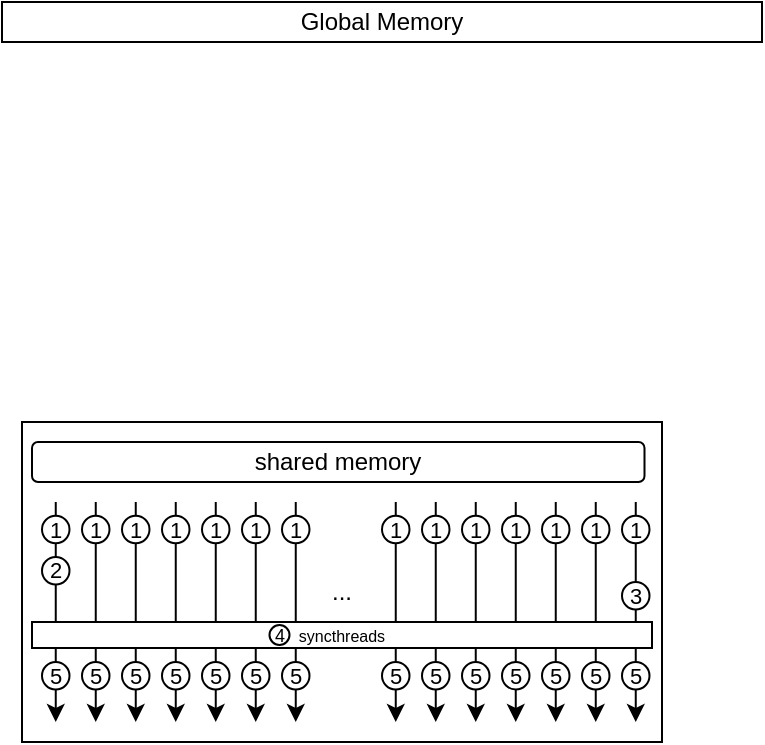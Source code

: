 <mxfile version="22.1.3" type="github">
  <diagram name="Page-1" id="dNXU90C2GVVFEEsE79y2">
    <mxGraphModel dx="502" dy="263" grid="1" gridSize="10" guides="1" tooltips="1" connect="1" arrows="1" fold="1" page="1" pageScale="1" pageWidth="850" pageHeight="1100" math="0" shadow="0">
      <root>
        <mxCell id="0" />
        <mxCell id="1" parent="0" />
        <mxCell id="aTFZdoQBLUPeIrWeXTr6-1" value="" style="rounded=0;whiteSpace=wrap;html=1;" vertex="1" parent="1">
          <mxGeometry x="190" y="500" width="320" height="160" as="geometry" />
        </mxCell>
        <mxCell id="aTFZdoQBLUPeIrWeXTr6-2" value="Global Memory" style="rounded=0;whiteSpace=wrap;html=1;" vertex="1" parent="1">
          <mxGeometry x="180" y="290" width="380" height="20" as="geometry" />
        </mxCell>
        <mxCell id="aTFZdoQBLUPeIrWeXTr6-62" value="" style="group" vertex="1" connectable="0" parent="1">
          <mxGeometry x="200" y="540" width="13.75" height="110" as="geometry" />
        </mxCell>
        <mxCell id="aTFZdoQBLUPeIrWeXTr6-63" value="" style="endArrow=classic;html=1;rounded=0;" edge="1" parent="aTFZdoQBLUPeIrWeXTr6-62">
          <mxGeometry width="50" height="50" relative="1" as="geometry">
            <mxPoint x="6.875" as="sourcePoint" />
            <mxPoint x="6.875" y="110" as="targetPoint" />
          </mxGeometry>
        </mxCell>
        <mxCell id="aTFZdoQBLUPeIrWeXTr6-64" value="1" style="ellipse;whiteSpace=wrap;html=1;align=center;fontSize=11;" vertex="1" parent="aTFZdoQBLUPeIrWeXTr6-62">
          <mxGeometry y="6.875" width="13.75" height="13.75" as="geometry" />
        </mxCell>
        <mxCell id="aTFZdoQBLUPeIrWeXTr6-65" value="2" style="ellipse;whiteSpace=wrap;html=1;align=center;fontSize=11;" vertex="1" parent="aTFZdoQBLUPeIrWeXTr6-62">
          <mxGeometry y="27.5" width="13.75" height="13.75" as="geometry" />
        </mxCell>
        <mxCell id="aTFZdoQBLUPeIrWeXTr6-67" value="5" style="ellipse;whiteSpace=wrap;html=1;align=center;fontSize=11;" vertex="1" parent="aTFZdoQBLUPeIrWeXTr6-62">
          <mxGeometry y="80.005" width="13.75" height="13.75" as="geometry" />
        </mxCell>
        <mxCell id="aTFZdoQBLUPeIrWeXTr6-104" value="" style="group" vertex="1" connectable="0" parent="1">
          <mxGeometry x="390" y="540" width="13.75" height="110" as="geometry" />
        </mxCell>
        <mxCell id="aTFZdoQBLUPeIrWeXTr6-105" value="" style="endArrow=classic;html=1;rounded=0;" edge="1" parent="aTFZdoQBLUPeIrWeXTr6-104">
          <mxGeometry width="50" height="50" relative="1" as="geometry">
            <mxPoint x="6.875" as="sourcePoint" />
            <mxPoint x="6.875" y="110" as="targetPoint" />
          </mxGeometry>
        </mxCell>
        <mxCell id="aTFZdoQBLUPeIrWeXTr6-106" value="1" style="ellipse;whiteSpace=wrap;html=1;align=center;fontSize=11;" vertex="1" parent="aTFZdoQBLUPeIrWeXTr6-104">
          <mxGeometry y="6.875" width="13.75" height="13.75" as="geometry" />
        </mxCell>
        <mxCell id="aTFZdoQBLUPeIrWeXTr6-109" value="5" style="ellipse;whiteSpace=wrap;html=1;align=center;fontSize=11;" vertex="1" parent="aTFZdoQBLUPeIrWeXTr6-104">
          <mxGeometry y="80.005" width="13.75" height="13.75" as="geometry" />
        </mxCell>
        <mxCell id="aTFZdoQBLUPeIrWeXTr6-110" value="" style="group" vertex="1" connectable="0" parent="1">
          <mxGeometry x="490" y="540" width="13.75" height="110" as="geometry" />
        </mxCell>
        <mxCell id="aTFZdoQBLUPeIrWeXTr6-111" value="" style="endArrow=classic;html=1;rounded=0;" edge="1" parent="aTFZdoQBLUPeIrWeXTr6-110">
          <mxGeometry width="50" height="50" relative="1" as="geometry">
            <mxPoint x="6.875" as="sourcePoint" />
            <mxPoint x="6.875" y="110" as="targetPoint" />
          </mxGeometry>
        </mxCell>
        <mxCell id="aTFZdoQBLUPeIrWeXTr6-112" value="1" style="ellipse;whiteSpace=wrap;html=1;align=center;fontSize=11;" vertex="1" parent="aTFZdoQBLUPeIrWeXTr6-110">
          <mxGeometry y="6.875" width="13.75" height="13.75" as="geometry" />
        </mxCell>
        <mxCell id="aTFZdoQBLUPeIrWeXTr6-114" value="3" style="ellipse;whiteSpace=wrap;html=1;align=center;fontSize=11;" vertex="1" parent="aTFZdoQBLUPeIrWeXTr6-110">
          <mxGeometry y="40" width="13.75" height="13.75" as="geometry" />
        </mxCell>
        <mxCell id="aTFZdoQBLUPeIrWeXTr6-115" value="5" style="ellipse;whiteSpace=wrap;html=1;align=center;fontSize=11;" vertex="1" parent="aTFZdoQBLUPeIrWeXTr6-110">
          <mxGeometry y="80.005" width="13.75" height="13.75" as="geometry" />
        </mxCell>
        <mxCell id="aTFZdoQBLUPeIrWeXTr6-116" value="" style="group" vertex="1" connectable="0" parent="1">
          <mxGeometry x="410" y="540" width="13.75" height="110" as="geometry" />
        </mxCell>
        <mxCell id="aTFZdoQBLUPeIrWeXTr6-117" value="" style="endArrow=classic;html=1;rounded=0;" edge="1" parent="aTFZdoQBLUPeIrWeXTr6-116">
          <mxGeometry width="50" height="50" relative="1" as="geometry">
            <mxPoint x="6.875" as="sourcePoint" />
            <mxPoint x="6.875" y="110" as="targetPoint" />
          </mxGeometry>
        </mxCell>
        <mxCell id="aTFZdoQBLUPeIrWeXTr6-118" value="1" style="ellipse;whiteSpace=wrap;html=1;align=center;fontSize=11;" vertex="1" parent="aTFZdoQBLUPeIrWeXTr6-116">
          <mxGeometry y="6.875" width="13.75" height="13.75" as="geometry" />
        </mxCell>
        <mxCell id="aTFZdoQBLUPeIrWeXTr6-121" value="5" style="ellipse;whiteSpace=wrap;html=1;align=center;fontSize=11;" vertex="1" parent="aTFZdoQBLUPeIrWeXTr6-116">
          <mxGeometry y="80.005" width="13.75" height="13.75" as="geometry" />
        </mxCell>
        <mxCell id="aTFZdoQBLUPeIrWeXTr6-122" value="" style="group" vertex="1" connectable="0" parent="1">
          <mxGeometry x="430" y="540" width="13.75" height="110" as="geometry" />
        </mxCell>
        <mxCell id="aTFZdoQBLUPeIrWeXTr6-123" value="" style="endArrow=classic;html=1;rounded=0;" edge="1" parent="aTFZdoQBLUPeIrWeXTr6-122">
          <mxGeometry width="50" height="50" relative="1" as="geometry">
            <mxPoint x="6.875" as="sourcePoint" />
            <mxPoint x="6.875" y="110" as="targetPoint" />
          </mxGeometry>
        </mxCell>
        <mxCell id="aTFZdoQBLUPeIrWeXTr6-124" value="1" style="ellipse;whiteSpace=wrap;html=1;align=center;fontSize=11;" vertex="1" parent="aTFZdoQBLUPeIrWeXTr6-122">
          <mxGeometry y="6.875" width="13.75" height="13.75" as="geometry" />
        </mxCell>
        <mxCell id="aTFZdoQBLUPeIrWeXTr6-127" value="5" style="ellipse;whiteSpace=wrap;html=1;align=center;fontSize=11;" vertex="1" parent="aTFZdoQBLUPeIrWeXTr6-122">
          <mxGeometry y="80.005" width="13.75" height="13.75" as="geometry" />
        </mxCell>
        <mxCell id="aTFZdoQBLUPeIrWeXTr6-128" value="" style="group" vertex="1" connectable="0" parent="1">
          <mxGeometry x="450" y="540" width="13.75" height="110" as="geometry" />
        </mxCell>
        <mxCell id="aTFZdoQBLUPeIrWeXTr6-129" value="" style="endArrow=classic;html=1;rounded=0;" edge="1" parent="aTFZdoQBLUPeIrWeXTr6-128">
          <mxGeometry width="50" height="50" relative="1" as="geometry">
            <mxPoint x="6.875" as="sourcePoint" />
            <mxPoint x="6.875" y="110" as="targetPoint" />
          </mxGeometry>
        </mxCell>
        <mxCell id="aTFZdoQBLUPeIrWeXTr6-130" value="1" style="ellipse;whiteSpace=wrap;html=1;align=center;fontSize=11;" vertex="1" parent="aTFZdoQBLUPeIrWeXTr6-128">
          <mxGeometry y="6.875" width="13.75" height="13.75" as="geometry" />
        </mxCell>
        <mxCell id="aTFZdoQBLUPeIrWeXTr6-133" value="5" style="ellipse;whiteSpace=wrap;html=1;align=center;fontSize=11;" vertex="1" parent="aTFZdoQBLUPeIrWeXTr6-128">
          <mxGeometry y="80.005" width="13.75" height="13.75" as="geometry" />
        </mxCell>
        <mxCell id="aTFZdoQBLUPeIrWeXTr6-134" value="" style="group" vertex="1" connectable="0" parent="1">
          <mxGeometry x="470" y="540" width="13.75" height="110" as="geometry" />
        </mxCell>
        <mxCell id="aTFZdoQBLUPeIrWeXTr6-135" value="" style="endArrow=classic;html=1;rounded=0;" edge="1" parent="aTFZdoQBLUPeIrWeXTr6-134">
          <mxGeometry width="50" height="50" relative="1" as="geometry">
            <mxPoint x="6.875" as="sourcePoint" />
            <mxPoint x="6.875" y="110" as="targetPoint" />
          </mxGeometry>
        </mxCell>
        <mxCell id="aTFZdoQBLUPeIrWeXTr6-136" value="1" style="ellipse;whiteSpace=wrap;html=1;align=center;fontSize=11;" vertex="1" parent="aTFZdoQBLUPeIrWeXTr6-134">
          <mxGeometry y="6.875" width="13.75" height="13.75" as="geometry" />
        </mxCell>
        <mxCell id="aTFZdoQBLUPeIrWeXTr6-139" value="5" style="ellipse;whiteSpace=wrap;html=1;align=center;fontSize=11;" vertex="1" parent="aTFZdoQBLUPeIrWeXTr6-134">
          <mxGeometry y="80.005" width="13.75" height="13.75" as="geometry" />
        </mxCell>
        <mxCell id="aTFZdoQBLUPeIrWeXTr6-140" value="" style="group" vertex="1" connectable="0" parent="1">
          <mxGeometry x="370" y="540" width="13.75" height="110" as="geometry" />
        </mxCell>
        <mxCell id="aTFZdoQBLUPeIrWeXTr6-141" value="" style="endArrow=classic;html=1;rounded=0;" edge="1" parent="aTFZdoQBLUPeIrWeXTr6-140">
          <mxGeometry width="50" height="50" relative="1" as="geometry">
            <mxPoint x="6.875" as="sourcePoint" />
            <mxPoint x="6.875" y="110" as="targetPoint" />
          </mxGeometry>
        </mxCell>
        <mxCell id="aTFZdoQBLUPeIrWeXTr6-142" value="1" style="ellipse;whiteSpace=wrap;html=1;align=center;fontSize=11;" vertex="1" parent="aTFZdoQBLUPeIrWeXTr6-140">
          <mxGeometry y="6.875" width="13.75" height="13.75" as="geometry" />
        </mxCell>
        <mxCell id="aTFZdoQBLUPeIrWeXTr6-145" value="5" style="ellipse;whiteSpace=wrap;html=1;align=center;fontSize=11;" vertex="1" parent="aTFZdoQBLUPeIrWeXTr6-140">
          <mxGeometry y="80.005" width="13.75" height="13.75" as="geometry" />
        </mxCell>
        <mxCell id="aTFZdoQBLUPeIrWeXTr6-146" value="" style="group" vertex="1" connectable="0" parent="1">
          <mxGeometry x="240" y="540" width="13.75" height="110" as="geometry" />
        </mxCell>
        <mxCell id="aTFZdoQBLUPeIrWeXTr6-147" value="" style="endArrow=classic;html=1;rounded=0;" edge="1" parent="aTFZdoQBLUPeIrWeXTr6-146">
          <mxGeometry width="50" height="50" relative="1" as="geometry">
            <mxPoint x="6.875" as="sourcePoint" />
            <mxPoint x="6.875" y="110" as="targetPoint" />
          </mxGeometry>
        </mxCell>
        <mxCell id="aTFZdoQBLUPeIrWeXTr6-148" value="1" style="ellipse;whiteSpace=wrap;html=1;align=center;fontSize=11;" vertex="1" parent="aTFZdoQBLUPeIrWeXTr6-146">
          <mxGeometry y="6.875" width="13.75" height="13.75" as="geometry" />
        </mxCell>
        <mxCell id="aTFZdoQBLUPeIrWeXTr6-149" value="5" style="ellipse;whiteSpace=wrap;html=1;align=center;fontSize=11;" vertex="1" parent="aTFZdoQBLUPeIrWeXTr6-146">
          <mxGeometry y="80.005" width="13.75" height="13.75" as="geometry" />
        </mxCell>
        <mxCell id="aTFZdoQBLUPeIrWeXTr6-150" value="" style="group" vertex="1" connectable="0" parent="1">
          <mxGeometry x="260" y="540" width="13.75" height="110" as="geometry" />
        </mxCell>
        <mxCell id="aTFZdoQBLUPeIrWeXTr6-151" value="" style="endArrow=classic;html=1;rounded=0;" edge="1" parent="aTFZdoQBLUPeIrWeXTr6-150">
          <mxGeometry width="50" height="50" relative="1" as="geometry">
            <mxPoint x="6.875" as="sourcePoint" />
            <mxPoint x="6.875" y="110" as="targetPoint" />
          </mxGeometry>
        </mxCell>
        <mxCell id="aTFZdoQBLUPeIrWeXTr6-152" value="1" style="ellipse;whiteSpace=wrap;html=1;align=center;fontSize=11;" vertex="1" parent="aTFZdoQBLUPeIrWeXTr6-150">
          <mxGeometry y="6.875" width="13.75" height="13.75" as="geometry" />
        </mxCell>
        <mxCell id="aTFZdoQBLUPeIrWeXTr6-153" value="5" style="ellipse;whiteSpace=wrap;html=1;align=center;fontSize=11;" vertex="1" parent="aTFZdoQBLUPeIrWeXTr6-150">
          <mxGeometry y="80.005" width="13.75" height="13.75" as="geometry" />
        </mxCell>
        <mxCell id="aTFZdoQBLUPeIrWeXTr6-154" value="" style="group" vertex="1" connectable="0" parent="1">
          <mxGeometry x="280" y="540" width="13.75" height="110" as="geometry" />
        </mxCell>
        <mxCell id="aTFZdoQBLUPeIrWeXTr6-155" value="" style="endArrow=classic;html=1;rounded=0;" edge="1" parent="aTFZdoQBLUPeIrWeXTr6-154">
          <mxGeometry width="50" height="50" relative="1" as="geometry">
            <mxPoint x="6.875" as="sourcePoint" />
            <mxPoint x="6.875" y="110" as="targetPoint" />
          </mxGeometry>
        </mxCell>
        <mxCell id="aTFZdoQBLUPeIrWeXTr6-156" value="1" style="ellipse;whiteSpace=wrap;html=1;align=center;fontSize=11;" vertex="1" parent="aTFZdoQBLUPeIrWeXTr6-154">
          <mxGeometry y="6.875" width="13.75" height="13.75" as="geometry" />
        </mxCell>
        <mxCell id="aTFZdoQBLUPeIrWeXTr6-157" value="5" style="ellipse;whiteSpace=wrap;html=1;align=center;fontSize=11;" vertex="1" parent="aTFZdoQBLUPeIrWeXTr6-154">
          <mxGeometry y="80.005" width="13.75" height="13.75" as="geometry" />
        </mxCell>
        <mxCell id="aTFZdoQBLUPeIrWeXTr6-158" value="" style="group" vertex="1" connectable="0" parent="1">
          <mxGeometry x="300" y="540" width="13.75" height="110" as="geometry" />
        </mxCell>
        <mxCell id="aTFZdoQBLUPeIrWeXTr6-159" value="" style="endArrow=classic;html=1;rounded=0;" edge="1" parent="aTFZdoQBLUPeIrWeXTr6-158">
          <mxGeometry width="50" height="50" relative="1" as="geometry">
            <mxPoint x="6.875" as="sourcePoint" />
            <mxPoint x="6.875" y="110" as="targetPoint" />
          </mxGeometry>
        </mxCell>
        <mxCell id="aTFZdoQBLUPeIrWeXTr6-160" value="1" style="ellipse;whiteSpace=wrap;html=1;align=center;fontSize=11;" vertex="1" parent="aTFZdoQBLUPeIrWeXTr6-158">
          <mxGeometry y="6.875" width="13.75" height="13.75" as="geometry" />
        </mxCell>
        <mxCell id="aTFZdoQBLUPeIrWeXTr6-161" value="5" style="ellipse;whiteSpace=wrap;html=1;align=center;fontSize=11;" vertex="1" parent="aTFZdoQBLUPeIrWeXTr6-158">
          <mxGeometry y="80.005" width="13.75" height="13.75" as="geometry" />
        </mxCell>
        <mxCell id="aTFZdoQBLUPeIrWeXTr6-162" value="" style="group" vertex="1" connectable="0" parent="1">
          <mxGeometry x="320" y="540" width="13.75" height="110" as="geometry" />
        </mxCell>
        <mxCell id="aTFZdoQBLUPeIrWeXTr6-163" value="" style="endArrow=classic;html=1;rounded=0;" edge="1" parent="aTFZdoQBLUPeIrWeXTr6-162">
          <mxGeometry width="50" height="50" relative="1" as="geometry">
            <mxPoint x="6.875" as="sourcePoint" />
            <mxPoint x="6.875" y="110" as="targetPoint" />
          </mxGeometry>
        </mxCell>
        <mxCell id="aTFZdoQBLUPeIrWeXTr6-164" value="1" style="ellipse;whiteSpace=wrap;html=1;align=center;fontSize=11;" vertex="1" parent="aTFZdoQBLUPeIrWeXTr6-162">
          <mxGeometry y="6.875" width="13.75" height="13.75" as="geometry" />
        </mxCell>
        <mxCell id="aTFZdoQBLUPeIrWeXTr6-165" value="5" style="ellipse;whiteSpace=wrap;html=1;align=center;fontSize=11;" vertex="1" parent="aTFZdoQBLUPeIrWeXTr6-162">
          <mxGeometry y="80.005" width="13.75" height="13.75" as="geometry" />
        </mxCell>
        <mxCell id="aTFZdoQBLUPeIrWeXTr6-166" value="" style="group" vertex="1" connectable="0" parent="1">
          <mxGeometry x="220" y="540" width="13.75" height="110" as="geometry" />
        </mxCell>
        <mxCell id="aTFZdoQBLUPeIrWeXTr6-167" value="" style="endArrow=classic;html=1;rounded=0;" edge="1" parent="aTFZdoQBLUPeIrWeXTr6-166">
          <mxGeometry width="50" height="50" relative="1" as="geometry">
            <mxPoint x="6.875" as="sourcePoint" />
            <mxPoint x="6.875" y="110" as="targetPoint" />
          </mxGeometry>
        </mxCell>
        <mxCell id="aTFZdoQBLUPeIrWeXTr6-168" value="1" style="ellipse;whiteSpace=wrap;html=1;align=center;fontSize=11;" vertex="1" parent="aTFZdoQBLUPeIrWeXTr6-166">
          <mxGeometry y="6.875" width="13.75" height="13.75" as="geometry" />
        </mxCell>
        <mxCell id="aTFZdoQBLUPeIrWeXTr6-169" value="5" style="ellipse;whiteSpace=wrap;html=1;align=center;fontSize=11;" vertex="1" parent="aTFZdoQBLUPeIrWeXTr6-166">
          <mxGeometry y="80.005" width="13.75" height="13.75" as="geometry" />
        </mxCell>
        <mxCell id="aTFZdoQBLUPeIrWeXTr6-175" value="syncthreads" style="rounded=0;whiteSpace=wrap;html=1;fontSize=8;" vertex="1" parent="1">
          <mxGeometry x="195" y="600" width="310" height="13" as="geometry" />
        </mxCell>
        <mxCell id="aTFZdoQBLUPeIrWeXTr6-176" value="..." style="text;html=1;strokeColor=none;fillColor=none;align=center;verticalAlign=middle;whiteSpace=wrap;rounded=0;" vertex="1" parent="1">
          <mxGeometry x="320" y="570" width="60" height="30" as="geometry" />
        </mxCell>
        <mxCell id="aTFZdoQBLUPeIrWeXTr6-177" value="shared memory" style="rounded=1;whiteSpace=wrap;html=1;" vertex="1" parent="1">
          <mxGeometry x="195" y="510" width="306.25" height="20" as="geometry" />
        </mxCell>
        <mxCell id="aTFZdoQBLUPeIrWeXTr6-180" value="4" style="ellipse;whiteSpace=wrap;html=1;align=center;fontSize=9;" vertex="1" parent="1">
          <mxGeometry x="313.75" y="601.5" width="10" height="10" as="geometry" />
        </mxCell>
      </root>
    </mxGraphModel>
  </diagram>
</mxfile>
